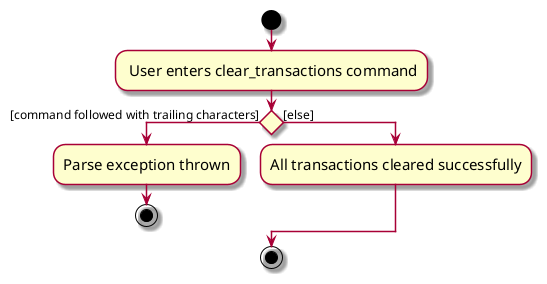 @startuml

skin rose
skinparam ActivityFontSize 15
skinparam ArrowFontSize 12
start

: User enters clear_transactions command;

if () then ([command followed with trailing characters])
  :Parse exception thrown;
  stop

else ([else])
  :All transactions cleared successfully;

endif

stop

@enduml
